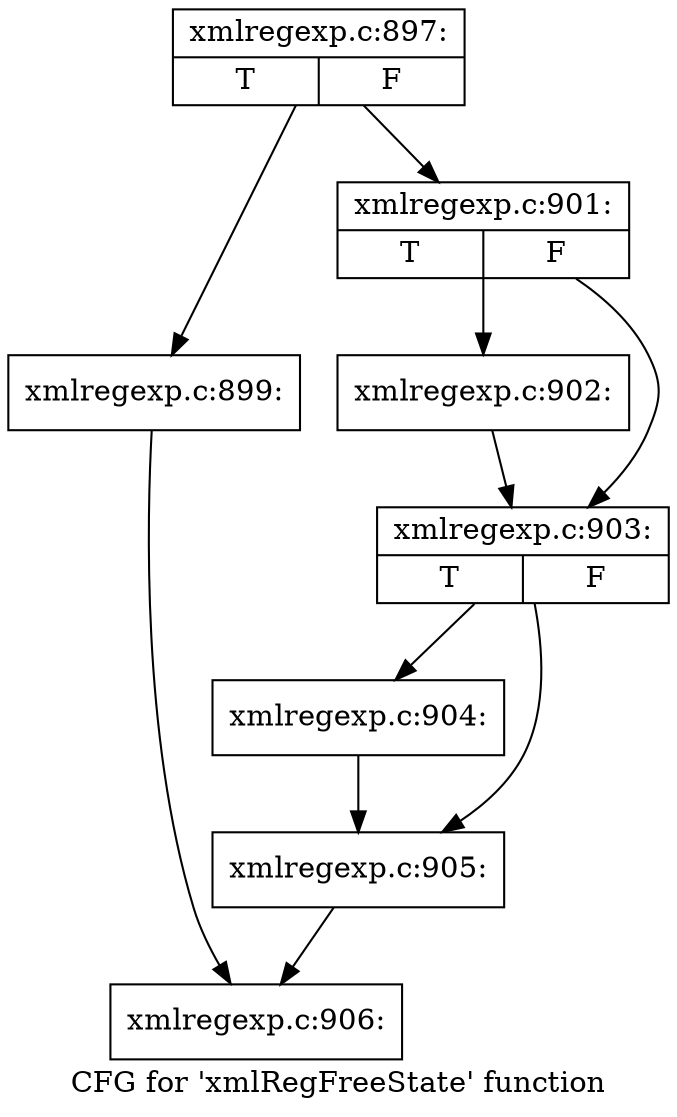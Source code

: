 digraph "CFG for 'xmlRegFreeState' function" {
	label="CFG for 'xmlRegFreeState' function";

	Node0x4136d60 [shape=record,label="{xmlregexp.c:897:|{<s0>T|<s1>F}}"];
	Node0x4136d60 -> Node0x4137500;
	Node0x4136d60 -> Node0x440ae50;
	Node0x4137500 [shape=record,label="{xmlregexp.c:899:}"];
	Node0x4137500 -> Node0x44189f0;
	Node0x440ae50 [shape=record,label="{xmlregexp.c:901:|{<s0>T|<s1>F}}"];
	Node0x440ae50 -> Node0x4137b80;
	Node0x440ae50 -> Node0x4418a70;
	Node0x4137b80 [shape=record,label="{xmlregexp.c:902:}"];
	Node0x4137b80 -> Node0x4418a70;
	Node0x4418a70 [shape=record,label="{xmlregexp.c:903:|{<s0>T|<s1>F}}"];
	Node0x4418a70 -> Node0x413a5c0;
	Node0x4418a70 -> Node0x4427240;
	Node0x413a5c0 [shape=record,label="{xmlregexp.c:904:}"];
	Node0x413a5c0 -> Node0x4427240;
	Node0x4427240 [shape=record,label="{xmlregexp.c:905:}"];
	Node0x4427240 -> Node0x44189f0;
	Node0x44189f0 [shape=record,label="{xmlregexp.c:906:}"];
}
